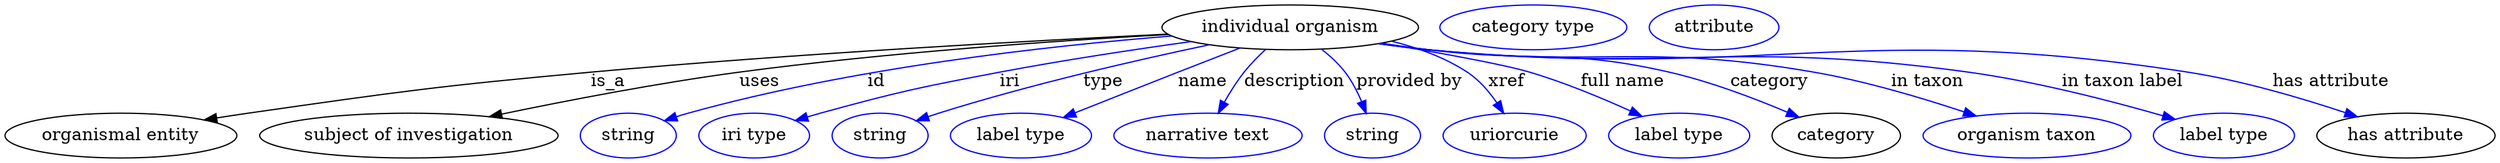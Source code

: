 digraph {
	graph [bb="0,0,1997.4,123"];
	node [label="\N"];
	"individual organism"	[height=0.5,
		label="individual organism",
		pos="1030.9,105",
		width=2.8525];
	"organismal entity"	[height=0.5,
		pos="92.942,18",
		width=2.5817];
	"individual organism" -> "organismal entity"	[label=is_a,
		lp="483.94,61.5",
		pos="e,159.81,30.594 932.76,99.576 820.67,94.13 631.87,83.755 469.94,69 347.35,57.83 316.8,53.457 194.94,36 186.77,34.829 178.24,33.53 \
169.74,32.186"];
	"subject of investigation"	[height=0.5,
		pos="323.94,18",
		width=3.3219];
	"individual organism" -> "subject of investigation"	[label=uses,
		lp="605.44,61.5",
		pos="e,388.43,33.177 933.19,99.281 843.41,94.231 706.82,84.742 588.94,69 524.2,60.354 451.32,46.283 398.4,35.267"];
	id	[color=blue,
		height=0.5,
		label=string,
		pos="499.94,18",
		width=1.0652];
	"individual organism" -> id	[color=blue,
		label=id,
		lp="698.94,61.5",
		pos="e,528.93,29.99 935.95,98.024 837.44,90.118 679.7,72.646 547.94,36 544.83,35.135 541.63,34.172 538.44,33.155",
		style=solid];
	iri	[color=blue,
		height=0.5,
		label="iri type",
		pos="600.94,18",
		width=1.2277];
	"individual organism" -> iri	[color=blue,
		label=iri,
		lp="805.94,61.5",
		pos="e,634.24,29.93 951.15,93.577 906.04,87.293 848.68,78.649 797.94,69 733.86,56.813 717.88,53.14 654.94,36 651.36,35.026 647.67,33.97 \
643.97,32.877",
		style=solid];
	type	[color=blue,
		height=0.5,
		label=string,
		pos="701.94,18",
		width=1.0652];
	"individual organism" -> type	[color=blue,
		label=type,
		lp="880.94,61.5",
		pos="e,730.9,29.898 966.13,91.034 908.52,78.88 822.3,59.146 748.94,36 746.19,35.131 743.36,34.201 740.51,33.24",
		style=solid];
	name	[color=blue,
		height=0.5,
		label="label type",
		pos="814.94,18",
		width=1.5707];
	"individual organism" -> name	[color=blue,
		label=name,
		lp="960.94,61.5",
		pos="e,848.88,32.539 990.6,88.378 975.07,82.347 957.17,75.375 940.94,69 913.39,58.174 882.49,45.914 858.18,36.244",
		style=solid];
	description	[color=blue,
		height=0.5,
		label="narrative text",
		pos="964.94,18",
		width=2.0943];
	"individual organism" -> description	[color=blue,
		label=description,
		lp="1034.4,61.5",
		pos="e,973.22,35.979 1011.1,87.166 1005.2,81.694 998.99,75.379 993.94,69 988.12,61.647 982.69,53.001 978.13,44.985",
		style=solid];
	"provided by"	[color=blue,
		height=0.5,
		label=string,
		pos="1096.9,18",
		width=1.0652];
	"individual organism" -> "provided by"	[color=blue,
		label="provided by",
		lp="1126.4,61.5",
		pos="e,1091.8,35.85 1056.1,87.354 1062.9,82.065 1069.7,75.803 1074.9,69 1080.4,61.951 1084.8,53.351 1088.2,45.285",
		style=solid];
	xref	[color=blue,
		height=0.5,
		label=uriorcurie,
		pos="1210.9,18",
		width=1.5887];
	"individual organism" -> xref	[color=blue,
		label=xref,
		lp="1204.4,61.5",
		pos="e,1202.2,35.81 1112.2,93.876 1133.2,88.69 1154.9,80.851 1172.9,69 1182.4,62.804 1190.4,53.445 1196.6,44.493",
		style=solid];
	"full name"	[color=blue,
		height=0.5,
		label="label type",
		pos="1342.9,18",
		width=1.5707];
	"individual organism" -> "full name"	[color=blue,
		label="full name",
		lp="1297.4,61.5",
		pos="e,1313,33.585 1104.4,92.281 1148.8,84.865 1201,75.486 1222.9,69 1250.7,60.786 1280.8,48.244 1303.9,37.777",
		style=solid];
	category	[height=0.5,
		pos="1468.9,18",
		width=1.4263];
	"individual organism" -> category	[color=blue,
		label=category,
		lp="1415.4,61.5",
		pos="e,1439,32.766 1103.7,92.229 1116.4,90.349 1129.6,88.524 1141.9,87 1227.4,76.474 1251,88.226 1334.9,69 1367.8,61.474 1403.5,47.859 \
1429.8,36.736",
		style=solid];
	"in taxon"	[color=blue,
		height=0.5,
		label="organism taxon",
		pos="1621.9,18",
		width=2.3109];
	"individual organism" -> "in taxon"	[color=blue,
		label="in taxon",
		lp="1541.9,61.5",
		pos="e,1581.1,33.785 1102.5,92.037 1115.6,90.133 1129.1,88.35 1141.9,87 1278.7,72.571 1315.4,92.454 1450.9,69 1492.3,61.849 1537.8,48.243 \
1571.5,37.028",
		style=solid];
	"in taxon label"	[color=blue,
		height=0.5,
		label="label type",
		pos="1779.9,18",
		width=1.5707];
	"individual organism" -> "in taxon label"	[color=blue,
		label="in taxon label",
		lp="1698.4,61.5",
		pos="e,1740.7,31.099 1101.9,91.947 1115.1,90.028 1128.9,88.262 1141.9,87 1333.7,68.392 1384.1,95.366 1574.9,69 1629.1,61.518 1689.7,45.774 \
1730.9,33.94",
		style=solid];
	"has attribute"	[height=0.5,
		pos="1925.9,18",
		width=1.9859];
	"individual organism" -> "has attribute"	[color=blue,
		label="has attribute",
		lp="1865.9,61.5",
		pos="e,1887,33.169 1101.5,91.862 1114.9,89.938 1128.8,88.193 1141.9,87 1411.6,62.457 1483.4,110.52 1750.9,69 1794.4,62.254 1842.4,48.052 \
1877.1,36.502",
		style=solid];
	"named thing_category"	[color=blue,
		height=0.5,
		label="category type",
		pos="1225.9,105",
		width=2.0762];
	"organismal entity_has attribute"	[color=blue,
		height=0.5,
		label=attribute,
		pos="1370.9,105",
		width=1.4443];
}
